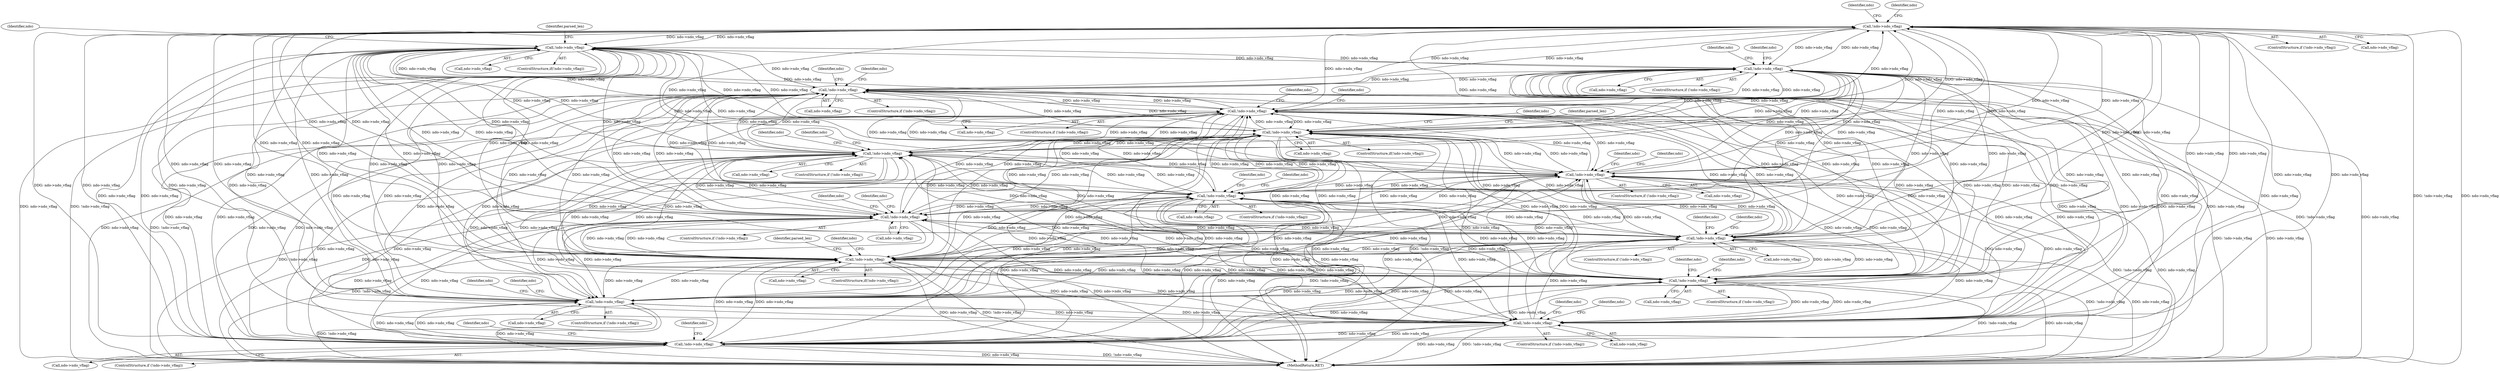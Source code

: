 digraph "0_tcpdump_12f66f69f7bf1ec1266ddbee90a7616cbf33696b@pointer" {
"1001519" [label="(Call,!ndo->ndo_vflag)"];
"1001040" [label="(Call,!ndo->ndo_vflag)"];
"1000856" [label="(Call,!ndo->ndo_vflag)"];
"1000317" [label="(Call,!ndo->ndo_vflag)"];
"1000506" [label="(Call,!ndo->ndo_vflag)"];
"1000945" [label="(Call,!ndo->ndo_vflag)"];
"1000378" [label="(Call,!ndo->ndo_vflag)"];
"1000557" [label="(Call,!ndo->ndo_vflag)"];
"1000474" [label="(Call,!ndo->ndo_vflag)"];
"1001227" [label="(Call,!ndo->ndo_vflag)"];
"1000982" [label="(Call,!ndo->ndo_vflag)"];
"1000777" [label="(Call,!ndo->ndo_vflag)"];
"1000235" [label="(Call,!ndo->ndo_vflag)"];
"1001519" [label="(Call,!ndo->ndo_vflag)"];
"1000280" [label="(Call,!ndo->ndo_vflag)"];
"1000212" [label="(Call,!ndo->ndo_vflag)"];
"1001366" [label="(Call,!ndo->ndo_vflag)"];
"1001063" [label="(Identifier,parsed_len)"];
"1001518" [label="(ControlStructure,if (!ndo->ndo_vflag))"];
"1000486" [label="(Identifier,ndo)"];
"1000507" [label="(Call,ndo->ndo_vflag)"];
"1001366" [label="(Call,!ndo->ndo_vflag)"];
"1000981" [label="(ControlStructure,if (!ndo->ndo_vflag))"];
"1000872" [label="(Identifier,ndo)"];
"1001525" [label="(Identifier,ndo)"];
"1001519" [label="(Call,!ndo->ndo_vflag)"];
"1000520" [label="(Identifier,ndo)"];
"1000792" [label="(Identifier,ndo)"];
"1001041" [label="(Call,ndo->ndo_vflag)"];
"1001379" [label="(Identifier,parsed_len)"];
"1000384" [label="(Identifier,ndo)"];
"1000378" [label="(Call,!ndo->ndo_vflag)"];
"1000946" [label="(Call,ndo->ndo_vflag)"];
"1000392" [label="(Identifier,ndo)"];
"1001040" [label="(Call,!ndo->ndo_vflag)"];
"1000475" [label="(Call,ndo->ndo_vflag)"];
"1001367" [label="(Call,ndo->ndo_vflag)"];
"1000279" [label="(ControlStructure,if (!ndo->ndo_vflag))"];
"1000317" [label="(Call,!ndo->ndo_vflag)"];
"1001520" [label="(Call,ndo->ndo_vflag)"];
"1000280" [label="(Call,!ndo->ndo_vflag)"];
"1000957" [label="(Identifier,ndo)"];
"1000777" [label="(Call,!ndo->ndo_vflag)"];
"1000213" [label="(Call,ndo->ndo_vflag)"];
"1001530" [label="(Identifier,ndo)"];
"1001228" [label="(Call,ndo->ndo_vflag)"];
"1000247" [label="(Identifier,ndo)"];
"1000616" [label="(Identifier,ndo)"];
"1000506" [label="(Call,!ndo->ndo_vflag)"];
"1000558" [label="(Call,ndo->ndo_vflag)"];
"1000286" [label="(Identifier,ndo)"];
"1000211" [label="(ControlStructure,if (!ndo->ndo_vflag))"];
"1000776" [label="(ControlStructure,if (!ndo->ndo_vflag))"];
"1000236" [label="(Call,ndo->ndo_vflag)"];
"1000292" [label="(Identifier,ndo)"];
"1000944" [label="(ControlStructure,if (!ndo->ndo_vflag))"];
"1000377" [label="(ControlStructure,if (!ndo->ndo_vflag))"];
"1000473" [label="(ControlStructure,if (!ndo->ndo_vflag))"];
"1000480" [label="(Identifier,ndo)"];
"1000281" [label="(Call,ndo->ndo_vflag)"];
"1001365" [label="(ControlStructure,if(!ndo->ndo_vflag))"];
"1000556" [label="(ControlStructure,if (!ndo->ndo_vflag))"];
"1001240" [label="(Identifier,parsed_len)"];
"1000857" [label="(Call,ndo->ndo_vflag)"];
"1001039" [label="(ControlStructure,if(!ndo->ndo_vflag))"];
"1000329" [label="(Identifier,ndo)"];
"1000564" [label="(Identifier,ndo)"];
"1000988" [label="(Identifier,ndo)"];
"1000318" [label="(Call,ndo->ndo_vflag)"];
"1000862" [label="(Identifier,ndo)"];
"1000783" [label="(Identifier,ndo)"];
"1001226" [label="(ControlStructure,if(!ndo->ndo_vflag))"];
"1000945" [label="(Call,!ndo->ndo_vflag)"];
"1000323" [label="(Identifier,ndo)"];
"1000951" [label="(Identifier,ndo)"];
"1000778" [label="(Call,ndo->ndo_vflag)"];
"1000855" [label="(ControlStructure,if (!ndo->ndo_vflag))"];
"1001233" [label="(Identifier,ndo)"];
"1000983" [label="(Call,ndo->ndo_vflag)"];
"1000241" [label="(Identifier,ndo)"];
"1001047" [label="(Identifier,ndo)"];
"1000218" [label="(Identifier,ndo)"];
"1000379" [label="(Call,ndo->ndo_vflag)"];
"1000557" [label="(Call,!ndo->ndo_vflag)"];
"1000512" [label="(Identifier,ndo)"];
"1000212" [label="(Call,!ndo->ndo_vflag)"];
"1000316" [label="(ControlStructure,if (!ndo->ndo_vflag))"];
"1000234" [label="(ControlStructure,if (!ndo->ndo_vflag))"];
"1000505" [label="(ControlStructure,if (!ndo->ndo_vflag))"];
"1000223" [label="(Identifier,ndo)"];
"1001372" [label="(Identifier,ndo)"];
"1000235" [label="(Call,!ndo->ndo_vflag)"];
"1000982" [label="(Call,!ndo->ndo_vflag)"];
"1000995" [label="(Identifier,ndo)"];
"1001227" [label="(Call,!ndo->ndo_vflag)"];
"1000474" [label="(Call,!ndo->ndo_vflag)"];
"1001556" [label="(MethodReturn,RET)"];
"1000856" [label="(Call,!ndo->ndo_vflag)"];
"1001519" -> "1001518"  [label="AST: "];
"1001519" -> "1001520"  [label="CFG: "];
"1001520" -> "1001519"  [label="AST: "];
"1001525" -> "1001519"  [label="CFG: "];
"1001530" -> "1001519"  [label="CFG: "];
"1001519" -> "1001556"  [label="DDG: !ndo->ndo_vflag"];
"1001519" -> "1001556"  [label="DDG: ndo->ndo_vflag"];
"1001519" -> "1000212"  [label="DDG: ndo->ndo_vflag"];
"1001519" -> "1000235"  [label="DDG: ndo->ndo_vflag"];
"1001519" -> "1000280"  [label="DDG: ndo->ndo_vflag"];
"1001519" -> "1000317"  [label="DDG: ndo->ndo_vflag"];
"1001519" -> "1000378"  [label="DDG: ndo->ndo_vflag"];
"1001519" -> "1000474"  [label="DDG: ndo->ndo_vflag"];
"1001519" -> "1000506"  [label="DDG: ndo->ndo_vflag"];
"1001519" -> "1000557"  [label="DDG: ndo->ndo_vflag"];
"1001519" -> "1000777"  [label="DDG: ndo->ndo_vflag"];
"1001519" -> "1000856"  [label="DDG: ndo->ndo_vflag"];
"1001519" -> "1000945"  [label="DDG: ndo->ndo_vflag"];
"1001519" -> "1000982"  [label="DDG: ndo->ndo_vflag"];
"1001519" -> "1001040"  [label="DDG: ndo->ndo_vflag"];
"1001519" -> "1001227"  [label="DDG: ndo->ndo_vflag"];
"1001519" -> "1001366"  [label="DDG: ndo->ndo_vflag"];
"1001040" -> "1001519"  [label="DDG: ndo->ndo_vflag"];
"1000856" -> "1001519"  [label="DDG: ndo->ndo_vflag"];
"1000317" -> "1001519"  [label="DDG: ndo->ndo_vflag"];
"1000506" -> "1001519"  [label="DDG: ndo->ndo_vflag"];
"1000945" -> "1001519"  [label="DDG: ndo->ndo_vflag"];
"1000378" -> "1001519"  [label="DDG: ndo->ndo_vflag"];
"1000557" -> "1001519"  [label="DDG: ndo->ndo_vflag"];
"1000474" -> "1001519"  [label="DDG: ndo->ndo_vflag"];
"1001227" -> "1001519"  [label="DDG: ndo->ndo_vflag"];
"1000982" -> "1001519"  [label="DDG: ndo->ndo_vflag"];
"1000777" -> "1001519"  [label="DDG: ndo->ndo_vflag"];
"1000235" -> "1001519"  [label="DDG: ndo->ndo_vflag"];
"1000280" -> "1001519"  [label="DDG: ndo->ndo_vflag"];
"1000212" -> "1001519"  [label="DDG: ndo->ndo_vflag"];
"1001366" -> "1001519"  [label="DDG: ndo->ndo_vflag"];
"1001040" -> "1001039"  [label="AST: "];
"1001040" -> "1001041"  [label="CFG: "];
"1001041" -> "1001040"  [label="AST: "];
"1001047" -> "1001040"  [label="CFG: "];
"1001063" -> "1001040"  [label="CFG: "];
"1001040" -> "1001556"  [label="DDG: ndo->ndo_vflag"];
"1001040" -> "1001556"  [label="DDG: !ndo->ndo_vflag"];
"1001040" -> "1000212"  [label="DDG: ndo->ndo_vflag"];
"1001040" -> "1000235"  [label="DDG: ndo->ndo_vflag"];
"1001040" -> "1000280"  [label="DDG: ndo->ndo_vflag"];
"1001040" -> "1000317"  [label="DDG: ndo->ndo_vflag"];
"1001040" -> "1000378"  [label="DDG: ndo->ndo_vflag"];
"1001040" -> "1000474"  [label="DDG: ndo->ndo_vflag"];
"1001040" -> "1000506"  [label="DDG: ndo->ndo_vflag"];
"1001040" -> "1000557"  [label="DDG: ndo->ndo_vflag"];
"1001040" -> "1000777"  [label="DDG: ndo->ndo_vflag"];
"1001040" -> "1000856"  [label="DDG: ndo->ndo_vflag"];
"1001040" -> "1000945"  [label="DDG: ndo->ndo_vflag"];
"1001040" -> "1000982"  [label="DDG: ndo->ndo_vflag"];
"1000856" -> "1001040"  [label="DDG: ndo->ndo_vflag"];
"1000317" -> "1001040"  [label="DDG: ndo->ndo_vflag"];
"1000506" -> "1001040"  [label="DDG: ndo->ndo_vflag"];
"1000945" -> "1001040"  [label="DDG: ndo->ndo_vflag"];
"1000378" -> "1001040"  [label="DDG: ndo->ndo_vflag"];
"1000557" -> "1001040"  [label="DDG: ndo->ndo_vflag"];
"1000474" -> "1001040"  [label="DDG: ndo->ndo_vflag"];
"1001227" -> "1001040"  [label="DDG: ndo->ndo_vflag"];
"1000982" -> "1001040"  [label="DDG: ndo->ndo_vflag"];
"1000777" -> "1001040"  [label="DDG: ndo->ndo_vflag"];
"1000235" -> "1001040"  [label="DDG: ndo->ndo_vflag"];
"1000280" -> "1001040"  [label="DDG: ndo->ndo_vflag"];
"1000212" -> "1001040"  [label="DDG: ndo->ndo_vflag"];
"1001366" -> "1001040"  [label="DDG: ndo->ndo_vflag"];
"1001040" -> "1001227"  [label="DDG: ndo->ndo_vflag"];
"1001040" -> "1001366"  [label="DDG: ndo->ndo_vflag"];
"1000856" -> "1000855"  [label="AST: "];
"1000856" -> "1000857"  [label="CFG: "];
"1000857" -> "1000856"  [label="AST: "];
"1000862" -> "1000856"  [label="CFG: "];
"1000872" -> "1000856"  [label="CFG: "];
"1000856" -> "1001556"  [label="DDG: ndo->ndo_vflag"];
"1000856" -> "1001556"  [label="DDG: !ndo->ndo_vflag"];
"1000856" -> "1000212"  [label="DDG: ndo->ndo_vflag"];
"1000856" -> "1000235"  [label="DDG: ndo->ndo_vflag"];
"1000856" -> "1000280"  [label="DDG: ndo->ndo_vflag"];
"1000856" -> "1000317"  [label="DDG: ndo->ndo_vflag"];
"1000856" -> "1000378"  [label="DDG: ndo->ndo_vflag"];
"1000856" -> "1000474"  [label="DDG: ndo->ndo_vflag"];
"1000856" -> "1000506"  [label="DDG: ndo->ndo_vflag"];
"1000856" -> "1000557"  [label="DDG: ndo->ndo_vflag"];
"1000856" -> "1000777"  [label="DDG: ndo->ndo_vflag"];
"1000317" -> "1000856"  [label="DDG: ndo->ndo_vflag"];
"1000506" -> "1000856"  [label="DDG: ndo->ndo_vflag"];
"1000945" -> "1000856"  [label="DDG: ndo->ndo_vflag"];
"1000378" -> "1000856"  [label="DDG: ndo->ndo_vflag"];
"1000557" -> "1000856"  [label="DDG: ndo->ndo_vflag"];
"1000474" -> "1000856"  [label="DDG: ndo->ndo_vflag"];
"1001227" -> "1000856"  [label="DDG: ndo->ndo_vflag"];
"1000982" -> "1000856"  [label="DDG: ndo->ndo_vflag"];
"1000777" -> "1000856"  [label="DDG: ndo->ndo_vflag"];
"1000235" -> "1000856"  [label="DDG: ndo->ndo_vflag"];
"1000280" -> "1000856"  [label="DDG: ndo->ndo_vflag"];
"1000212" -> "1000856"  [label="DDG: ndo->ndo_vflag"];
"1001366" -> "1000856"  [label="DDG: ndo->ndo_vflag"];
"1000856" -> "1000945"  [label="DDG: ndo->ndo_vflag"];
"1000856" -> "1000982"  [label="DDG: ndo->ndo_vflag"];
"1000856" -> "1001227"  [label="DDG: ndo->ndo_vflag"];
"1000856" -> "1001366"  [label="DDG: ndo->ndo_vflag"];
"1000317" -> "1000316"  [label="AST: "];
"1000317" -> "1000318"  [label="CFG: "];
"1000318" -> "1000317"  [label="AST: "];
"1000323" -> "1000317"  [label="CFG: "];
"1000329" -> "1000317"  [label="CFG: "];
"1000317" -> "1001556"  [label="DDG: ndo->ndo_vflag"];
"1000317" -> "1001556"  [label="DDG: !ndo->ndo_vflag"];
"1000317" -> "1000212"  [label="DDG: ndo->ndo_vflag"];
"1000317" -> "1000235"  [label="DDG: ndo->ndo_vflag"];
"1000317" -> "1000280"  [label="DDG: ndo->ndo_vflag"];
"1000506" -> "1000317"  [label="DDG: ndo->ndo_vflag"];
"1000945" -> "1000317"  [label="DDG: ndo->ndo_vflag"];
"1000378" -> "1000317"  [label="DDG: ndo->ndo_vflag"];
"1000557" -> "1000317"  [label="DDG: ndo->ndo_vflag"];
"1000474" -> "1000317"  [label="DDG: ndo->ndo_vflag"];
"1001227" -> "1000317"  [label="DDG: ndo->ndo_vflag"];
"1000982" -> "1000317"  [label="DDG: ndo->ndo_vflag"];
"1000777" -> "1000317"  [label="DDG: ndo->ndo_vflag"];
"1000235" -> "1000317"  [label="DDG: ndo->ndo_vflag"];
"1000280" -> "1000317"  [label="DDG: ndo->ndo_vflag"];
"1000212" -> "1000317"  [label="DDG: ndo->ndo_vflag"];
"1001366" -> "1000317"  [label="DDG: ndo->ndo_vflag"];
"1000317" -> "1000378"  [label="DDG: ndo->ndo_vflag"];
"1000317" -> "1000474"  [label="DDG: ndo->ndo_vflag"];
"1000317" -> "1000506"  [label="DDG: ndo->ndo_vflag"];
"1000317" -> "1000557"  [label="DDG: ndo->ndo_vflag"];
"1000317" -> "1000777"  [label="DDG: ndo->ndo_vflag"];
"1000317" -> "1000945"  [label="DDG: ndo->ndo_vflag"];
"1000317" -> "1000982"  [label="DDG: ndo->ndo_vflag"];
"1000317" -> "1001227"  [label="DDG: ndo->ndo_vflag"];
"1000317" -> "1001366"  [label="DDG: ndo->ndo_vflag"];
"1000506" -> "1000505"  [label="AST: "];
"1000506" -> "1000507"  [label="CFG: "];
"1000507" -> "1000506"  [label="AST: "];
"1000512" -> "1000506"  [label="CFG: "];
"1000520" -> "1000506"  [label="CFG: "];
"1000506" -> "1001556"  [label="DDG: !ndo->ndo_vflag"];
"1000506" -> "1001556"  [label="DDG: ndo->ndo_vflag"];
"1000506" -> "1000212"  [label="DDG: ndo->ndo_vflag"];
"1000506" -> "1000235"  [label="DDG: ndo->ndo_vflag"];
"1000506" -> "1000280"  [label="DDG: ndo->ndo_vflag"];
"1000506" -> "1000378"  [label="DDG: ndo->ndo_vflag"];
"1000506" -> "1000474"  [label="DDG: ndo->ndo_vflag"];
"1000945" -> "1000506"  [label="DDG: ndo->ndo_vflag"];
"1000378" -> "1000506"  [label="DDG: ndo->ndo_vflag"];
"1000557" -> "1000506"  [label="DDG: ndo->ndo_vflag"];
"1000474" -> "1000506"  [label="DDG: ndo->ndo_vflag"];
"1001227" -> "1000506"  [label="DDG: ndo->ndo_vflag"];
"1000982" -> "1000506"  [label="DDG: ndo->ndo_vflag"];
"1000777" -> "1000506"  [label="DDG: ndo->ndo_vflag"];
"1000235" -> "1000506"  [label="DDG: ndo->ndo_vflag"];
"1000280" -> "1000506"  [label="DDG: ndo->ndo_vflag"];
"1000212" -> "1000506"  [label="DDG: ndo->ndo_vflag"];
"1001366" -> "1000506"  [label="DDG: ndo->ndo_vflag"];
"1000506" -> "1000557"  [label="DDG: ndo->ndo_vflag"];
"1000506" -> "1000777"  [label="DDG: ndo->ndo_vflag"];
"1000506" -> "1000945"  [label="DDG: ndo->ndo_vflag"];
"1000506" -> "1000982"  [label="DDG: ndo->ndo_vflag"];
"1000506" -> "1001227"  [label="DDG: ndo->ndo_vflag"];
"1000506" -> "1001366"  [label="DDG: ndo->ndo_vflag"];
"1000945" -> "1000944"  [label="AST: "];
"1000945" -> "1000946"  [label="CFG: "];
"1000946" -> "1000945"  [label="AST: "];
"1000951" -> "1000945"  [label="CFG: "];
"1000957" -> "1000945"  [label="CFG: "];
"1000945" -> "1001556"  [label="DDG: ndo->ndo_vflag"];
"1000945" -> "1001556"  [label="DDG: !ndo->ndo_vflag"];
"1000945" -> "1000212"  [label="DDG: ndo->ndo_vflag"];
"1000945" -> "1000235"  [label="DDG: ndo->ndo_vflag"];
"1000945" -> "1000280"  [label="DDG: ndo->ndo_vflag"];
"1000945" -> "1000378"  [label="DDG: ndo->ndo_vflag"];
"1000945" -> "1000474"  [label="DDG: ndo->ndo_vflag"];
"1000945" -> "1000557"  [label="DDG: ndo->ndo_vflag"];
"1000945" -> "1000777"  [label="DDG: ndo->ndo_vflag"];
"1000378" -> "1000945"  [label="DDG: ndo->ndo_vflag"];
"1000557" -> "1000945"  [label="DDG: ndo->ndo_vflag"];
"1000474" -> "1000945"  [label="DDG: ndo->ndo_vflag"];
"1001227" -> "1000945"  [label="DDG: ndo->ndo_vflag"];
"1000982" -> "1000945"  [label="DDG: ndo->ndo_vflag"];
"1000777" -> "1000945"  [label="DDG: ndo->ndo_vflag"];
"1000235" -> "1000945"  [label="DDG: ndo->ndo_vflag"];
"1000280" -> "1000945"  [label="DDG: ndo->ndo_vflag"];
"1000212" -> "1000945"  [label="DDG: ndo->ndo_vflag"];
"1001366" -> "1000945"  [label="DDG: ndo->ndo_vflag"];
"1000945" -> "1000982"  [label="DDG: ndo->ndo_vflag"];
"1000945" -> "1001227"  [label="DDG: ndo->ndo_vflag"];
"1000945" -> "1001366"  [label="DDG: ndo->ndo_vflag"];
"1000378" -> "1000377"  [label="AST: "];
"1000378" -> "1000379"  [label="CFG: "];
"1000379" -> "1000378"  [label="AST: "];
"1000384" -> "1000378"  [label="CFG: "];
"1000392" -> "1000378"  [label="CFG: "];
"1000378" -> "1001556"  [label="DDG: ndo->ndo_vflag"];
"1000378" -> "1001556"  [label="DDG: !ndo->ndo_vflag"];
"1000378" -> "1000212"  [label="DDG: ndo->ndo_vflag"];
"1000378" -> "1000235"  [label="DDG: ndo->ndo_vflag"];
"1000378" -> "1000280"  [label="DDG: ndo->ndo_vflag"];
"1000557" -> "1000378"  [label="DDG: ndo->ndo_vflag"];
"1000474" -> "1000378"  [label="DDG: ndo->ndo_vflag"];
"1001227" -> "1000378"  [label="DDG: ndo->ndo_vflag"];
"1000982" -> "1000378"  [label="DDG: ndo->ndo_vflag"];
"1000777" -> "1000378"  [label="DDG: ndo->ndo_vflag"];
"1000235" -> "1000378"  [label="DDG: ndo->ndo_vflag"];
"1000280" -> "1000378"  [label="DDG: ndo->ndo_vflag"];
"1000212" -> "1000378"  [label="DDG: ndo->ndo_vflag"];
"1001366" -> "1000378"  [label="DDG: ndo->ndo_vflag"];
"1000378" -> "1000474"  [label="DDG: ndo->ndo_vflag"];
"1000378" -> "1000557"  [label="DDG: ndo->ndo_vflag"];
"1000378" -> "1000777"  [label="DDG: ndo->ndo_vflag"];
"1000378" -> "1000982"  [label="DDG: ndo->ndo_vflag"];
"1000378" -> "1001227"  [label="DDG: ndo->ndo_vflag"];
"1000378" -> "1001366"  [label="DDG: ndo->ndo_vflag"];
"1000557" -> "1000556"  [label="AST: "];
"1000557" -> "1000558"  [label="CFG: "];
"1000558" -> "1000557"  [label="AST: "];
"1000564" -> "1000557"  [label="CFG: "];
"1000616" -> "1000557"  [label="CFG: "];
"1000557" -> "1001556"  [label="DDG: !ndo->ndo_vflag"];
"1000557" -> "1001556"  [label="DDG: ndo->ndo_vflag"];
"1000557" -> "1000212"  [label="DDG: ndo->ndo_vflag"];
"1000557" -> "1000235"  [label="DDG: ndo->ndo_vflag"];
"1000557" -> "1000280"  [label="DDG: ndo->ndo_vflag"];
"1000557" -> "1000474"  [label="DDG: ndo->ndo_vflag"];
"1000474" -> "1000557"  [label="DDG: ndo->ndo_vflag"];
"1001227" -> "1000557"  [label="DDG: ndo->ndo_vflag"];
"1000982" -> "1000557"  [label="DDG: ndo->ndo_vflag"];
"1000777" -> "1000557"  [label="DDG: ndo->ndo_vflag"];
"1000235" -> "1000557"  [label="DDG: ndo->ndo_vflag"];
"1000280" -> "1000557"  [label="DDG: ndo->ndo_vflag"];
"1000212" -> "1000557"  [label="DDG: ndo->ndo_vflag"];
"1001366" -> "1000557"  [label="DDG: ndo->ndo_vflag"];
"1000557" -> "1000777"  [label="DDG: ndo->ndo_vflag"];
"1000557" -> "1000982"  [label="DDG: ndo->ndo_vflag"];
"1000557" -> "1001227"  [label="DDG: ndo->ndo_vflag"];
"1000557" -> "1001366"  [label="DDG: ndo->ndo_vflag"];
"1000474" -> "1000473"  [label="AST: "];
"1000474" -> "1000475"  [label="CFG: "];
"1000475" -> "1000474"  [label="AST: "];
"1000480" -> "1000474"  [label="CFG: "];
"1000486" -> "1000474"  [label="CFG: "];
"1000474" -> "1001556"  [label="DDG: !ndo->ndo_vflag"];
"1000474" -> "1001556"  [label="DDG: ndo->ndo_vflag"];
"1000474" -> "1000212"  [label="DDG: ndo->ndo_vflag"];
"1000474" -> "1000235"  [label="DDG: ndo->ndo_vflag"];
"1000474" -> "1000280"  [label="DDG: ndo->ndo_vflag"];
"1001227" -> "1000474"  [label="DDG: ndo->ndo_vflag"];
"1000982" -> "1000474"  [label="DDG: ndo->ndo_vflag"];
"1000777" -> "1000474"  [label="DDG: ndo->ndo_vflag"];
"1000235" -> "1000474"  [label="DDG: ndo->ndo_vflag"];
"1000280" -> "1000474"  [label="DDG: ndo->ndo_vflag"];
"1000212" -> "1000474"  [label="DDG: ndo->ndo_vflag"];
"1001366" -> "1000474"  [label="DDG: ndo->ndo_vflag"];
"1000474" -> "1000777"  [label="DDG: ndo->ndo_vflag"];
"1000474" -> "1000982"  [label="DDG: ndo->ndo_vflag"];
"1000474" -> "1001227"  [label="DDG: ndo->ndo_vflag"];
"1000474" -> "1001366"  [label="DDG: ndo->ndo_vflag"];
"1001227" -> "1001226"  [label="AST: "];
"1001227" -> "1001228"  [label="CFG: "];
"1001228" -> "1001227"  [label="AST: "];
"1001233" -> "1001227"  [label="CFG: "];
"1001240" -> "1001227"  [label="CFG: "];
"1001227" -> "1001556"  [label="DDG: ndo->ndo_vflag"];
"1001227" -> "1001556"  [label="DDG: !ndo->ndo_vflag"];
"1001227" -> "1000212"  [label="DDG: ndo->ndo_vflag"];
"1001227" -> "1000235"  [label="DDG: ndo->ndo_vflag"];
"1001227" -> "1000280"  [label="DDG: ndo->ndo_vflag"];
"1001227" -> "1000777"  [label="DDG: ndo->ndo_vflag"];
"1001227" -> "1000982"  [label="DDG: ndo->ndo_vflag"];
"1000982" -> "1001227"  [label="DDG: ndo->ndo_vflag"];
"1000777" -> "1001227"  [label="DDG: ndo->ndo_vflag"];
"1000235" -> "1001227"  [label="DDG: ndo->ndo_vflag"];
"1000280" -> "1001227"  [label="DDG: ndo->ndo_vflag"];
"1000212" -> "1001227"  [label="DDG: ndo->ndo_vflag"];
"1001366" -> "1001227"  [label="DDG: ndo->ndo_vflag"];
"1001227" -> "1001366"  [label="DDG: ndo->ndo_vflag"];
"1000982" -> "1000981"  [label="AST: "];
"1000982" -> "1000983"  [label="CFG: "];
"1000983" -> "1000982"  [label="AST: "];
"1000988" -> "1000982"  [label="CFG: "];
"1000995" -> "1000982"  [label="CFG: "];
"1000982" -> "1001556"  [label="DDG: !ndo->ndo_vflag"];
"1000982" -> "1001556"  [label="DDG: ndo->ndo_vflag"];
"1000982" -> "1000212"  [label="DDG: ndo->ndo_vflag"];
"1000982" -> "1000235"  [label="DDG: ndo->ndo_vflag"];
"1000982" -> "1000280"  [label="DDG: ndo->ndo_vflag"];
"1000982" -> "1000777"  [label="DDG: ndo->ndo_vflag"];
"1000777" -> "1000982"  [label="DDG: ndo->ndo_vflag"];
"1000235" -> "1000982"  [label="DDG: ndo->ndo_vflag"];
"1000280" -> "1000982"  [label="DDG: ndo->ndo_vflag"];
"1000212" -> "1000982"  [label="DDG: ndo->ndo_vflag"];
"1001366" -> "1000982"  [label="DDG: ndo->ndo_vflag"];
"1000982" -> "1001366"  [label="DDG: ndo->ndo_vflag"];
"1000777" -> "1000776"  [label="AST: "];
"1000777" -> "1000778"  [label="CFG: "];
"1000778" -> "1000777"  [label="AST: "];
"1000783" -> "1000777"  [label="CFG: "];
"1000792" -> "1000777"  [label="CFG: "];
"1000777" -> "1001556"  [label="DDG: !ndo->ndo_vflag"];
"1000777" -> "1001556"  [label="DDG: ndo->ndo_vflag"];
"1000777" -> "1000212"  [label="DDG: ndo->ndo_vflag"];
"1000777" -> "1000235"  [label="DDG: ndo->ndo_vflag"];
"1000777" -> "1000280"  [label="DDG: ndo->ndo_vflag"];
"1000235" -> "1000777"  [label="DDG: ndo->ndo_vflag"];
"1000280" -> "1000777"  [label="DDG: ndo->ndo_vflag"];
"1000212" -> "1000777"  [label="DDG: ndo->ndo_vflag"];
"1001366" -> "1000777"  [label="DDG: ndo->ndo_vflag"];
"1000777" -> "1001366"  [label="DDG: ndo->ndo_vflag"];
"1000235" -> "1000234"  [label="AST: "];
"1000235" -> "1000236"  [label="CFG: "];
"1000236" -> "1000235"  [label="AST: "];
"1000241" -> "1000235"  [label="CFG: "];
"1000247" -> "1000235"  [label="CFG: "];
"1000235" -> "1001556"  [label="DDG: ndo->ndo_vflag"];
"1000235" -> "1001556"  [label="DDG: !ndo->ndo_vflag"];
"1000235" -> "1000212"  [label="DDG: ndo->ndo_vflag"];
"1000280" -> "1000235"  [label="DDG: ndo->ndo_vflag"];
"1000212" -> "1000235"  [label="DDG: ndo->ndo_vflag"];
"1001366" -> "1000235"  [label="DDG: ndo->ndo_vflag"];
"1000235" -> "1000280"  [label="DDG: ndo->ndo_vflag"];
"1000235" -> "1001366"  [label="DDG: ndo->ndo_vflag"];
"1000280" -> "1000279"  [label="AST: "];
"1000280" -> "1000281"  [label="CFG: "];
"1000281" -> "1000280"  [label="AST: "];
"1000286" -> "1000280"  [label="CFG: "];
"1000292" -> "1000280"  [label="CFG: "];
"1000280" -> "1001556"  [label="DDG: !ndo->ndo_vflag"];
"1000280" -> "1001556"  [label="DDG: ndo->ndo_vflag"];
"1000280" -> "1000212"  [label="DDG: ndo->ndo_vflag"];
"1000212" -> "1000280"  [label="DDG: ndo->ndo_vflag"];
"1001366" -> "1000280"  [label="DDG: ndo->ndo_vflag"];
"1000280" -> "1001366"  [label="DDG: ndo->ndo_vflag"];
"1000212" -> "1000211"  [label="AST: "];
"1000212" -> "1000213"  [label="CFG: "];
"1000213" -> "1000212"  [label="AST: "];
"1000218" -> "1000212"  [label="CFG: "];
"1000223" -> "1000212"  [label="CFG: "];
"1000212" -> "1001556"  [label="DDG: !ndo->ndo_vflag"];
"1000212" -> "1001556"  [label="DDG: ndo->ndo_vflag"];
"1001366" -> "1000212"  [label="DDG: ndo->ndo_vflag"];
"1000212" -> "1001366"  [label="DDG: ndo->ndo_vflag"];
"1001366" -> "1001365"  [label="AST: "];
"1001366" -> "1001367"  [label="CFG: "];
"1001367" -> "1001366"  [label="AST: "];
"1001372" -> "1001366"  [label="CFG: "];
"1001379" -> "1001366"  [label="CFG: "];
"1001366" -> "1001556"  [label="DDG: !ndo->ndo_vflag"];
"1001366" -> "1001556"  [label="DDG: ndo->ndo_vflag"];
}
